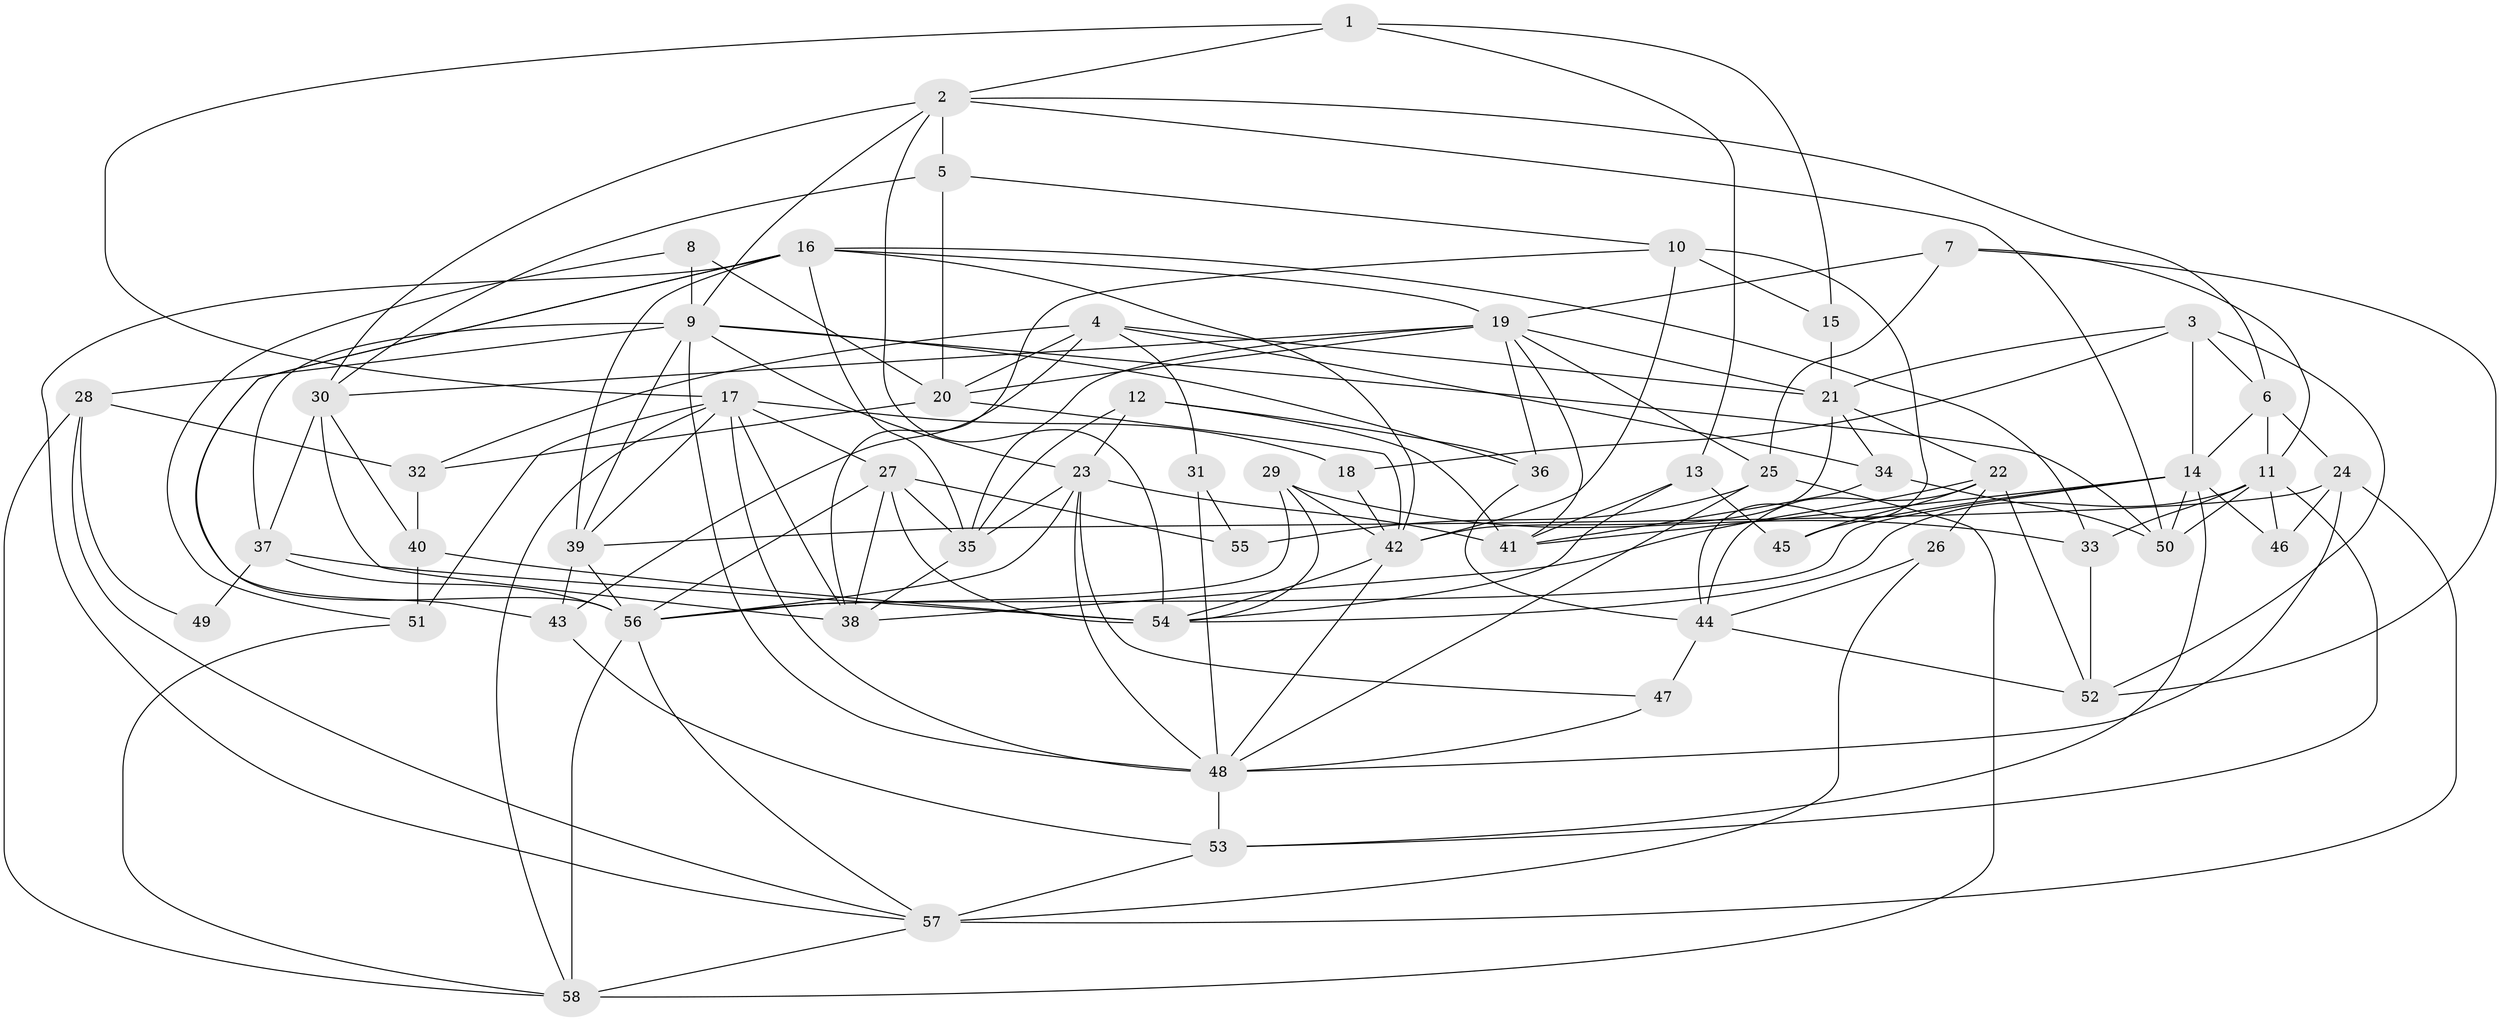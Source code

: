 // original degree distribution, {3: 0.3017241379310345, 4: 0.28448275862068967, 2: 0.08620689655172414, 5: 0.20689655172413793, 6: 0.09482758620689655, 7: 0.02586206896551724}
// Generated by graph-tools (version 1.1) at 2025/02/03/09/25 03:02:15]
// undirected, 58 vertices, 154 edges
graph export_dot {
graph [start="1"]
  node [color=gray90,style=filled];
  1;
  2;
  3;
  4;
  5;
  6;
  7;
  8;
  9;
  10;
  11;
  12;
  13;
  14;
  15;
  16;
  17;
  18;
  19;
  20;
  21;
  22;
  23;
  24;
  25;
  26;
  27;
  28;
  29;
  30;
  31;
  32;
  33;
  34;
  35;
  36;
  37;
  38;
  39;
  40;
  41;
  42;
  43;
  44;
  45;
  46;
  47;
  48;
  49;
  50;
  51;
  52;
  53;
  54;
  55;
  56;
  57;
  58;
  1 -- 2 [weight=1.0];
  1 -- 13 [weight=1.0];
  1 -- 15 [weight=2.0];
  1 -- 17 [weight=2.0];
  2 -- 5 [weight=1.0];
  2 -- 6 [weight=1.0];
  2 -- 9 [weight=1.0];
  2 -- 30 [weight=1.0];
  2 -- 50 [weight=1.0];
  2 -- 54 [weight=1.0];
  3 -- 6 [weight=1.0];
  3 -- 14 [weight=1.0];
  3 -- 18 [weight=1.0];
  3 -- 21 [weight=1.0];
  3 -- 52 [weight=1.0];
  4 -- 20 [weight=2.0];
  4 -- 21 [weight=1.0];
  4 -- 31 [weight=1.0];
  4 -- 32 [weight=1.0];
  4 -- 34 [weight=1.0];
  4 -- 43 [weight=1.0];
  5 -- 10 [weight=1.0];
  5 -- 20 [weight=1.0];
  5 -- 30 [weight=1.0];
  6 -- 11 [weight=1.0];
  6 -- 14 [weight=1.0];
  6 -- 24 [weight=1.0];
  7 -- 11 [weight=1.0];
  7 -- 19 [weight=1.0];
  7 -- 25 [weight=1.0];
  7 -- 52 [weight=1.0];
  8 -- 9 [weight=1.0];
  8 -- 20 [weight=1.0];
  8 -- 51 [weight=1.0];
  9 -- 23 [weight=1.0];
  9 -- 28 [weight=1.0];
  9 -- 36 [weight=1.0];
  9 -- 37 [weight=1.0];
  9 -- 39 [weight=1.0];
  9 -- 48 [weight=1.0];
  9 -- 50 [weight=1.0];
  10 -- 15 [weight=1.0];
  10 -- 38 [weight=1.0];
  10 -- 42 [weight=1.0];
  10 -- 44 [weight=1.0];
  11 -- 33 [weight=1.0];
  11 -- 46 [weight=2.0];
  11 -- 50 [weight=1.0];
  11 -- 53 [weight=1.0];
  11 -- 54 [weight=1.0];
  12 -- 23 [weight=1.0];
  12 -- 35 [weight=1.0];
  12 -- 36 [weight=1.0];
  12 -- 41 [weight=1.0];
  13 -- 41 [weight=1.0];
  13 -- 45 [weight=1.0];
  13 -- 54 [weight=1.0];
  14 -- 41 [weight=1.0];
  14 -- 45 [weight=1.0];
  14 -- 46 [weight=1.0];
  14 -- 50 [weight=2.0];
  14 -- 53 [weight=1.0];
  14 -- 56 [weight=2.0];
  15 -- 21 [weight=2.0];
  16 -- 19 [weight=1.0];
  16 -- 33 [weight=1.0];
  16 -- 35 [weight=1.0];
  16 -- 39 [weight=1.0];
  16 -- 42 [weight=1.0];
  16 -- 43 [weight=1.0];
  16 -- 56 [weight=1.0];
  16 -- 57 [weight=1.0];
  17 -- 18 [weight=1.0];
  17 -- 27 [weight=1.0];
  17 -- 38 [weight=1.0];
  17 -- 39 [weight=1.0];
  17 -- 48 [weight=1.0];
  17 -- 51 [weight=2.0];
  17 -- 58 [weight=1.0];
  18 -- 42 [weight=1.0];
  19 -- 20 [weight=1.0];
  19 -- 21 [weight=1.0];
  19 -- 25 [weight=1.0];
  19 -- 30 [weight=1.0];
  19 -- 35 [weight=1.0];
  19 -- 36 [weight=1.0];
  19 -- 41 [weight=1.0];
  20 -- 32 [weight=1.0];
  20 -- 42 [weight=1.0];
  21 -- 22 [weight=1.0];
  21 -- 34 [weight=1.0];
  21 -- 42 [weight=1.0];
  22 -- 26 [weight=2.0];
  22 -- 38 [weight=1.0];
  22 -- 44 [weight=1.0];
  22 -- 45 [weight=1.0];
  22 -- 52 [weight=1.0];
  23 -- 35 [weight=1.0];
  23 -- 41 [weight=1.0];
  23 -- 47 [weight=1.0];
  23 -- 48 [weight=1.0];
  23 -- 56 [weight=1.0];
  24 -- 39 [weight=1.0];
  24 -- 46 [weight=1.0];
  24 -- 48 [weight=1.0];
  24 -- 57 [weight=1.0];
  25 -- 48 [weight=1.0];
  25 -- 55 [weight=1.0];
  25 -- 58 [weight=1.0];
  26 -- 44 [weight=1.0];
  26 -- 57 [weight=2.0];
  27 -- 35 [weight=1.0];
  27 -- 38 [weight=1.0];
  27 -- 54 [weight=1.0];
  27 -- 55 [weight=1.0];
  27 -- 56 [weight=1.0];
  28 -- 32 [weight=2.0];
  28 -- 49 [weight=1.0];
  28 -- 57 [weight=1.0];
  28 -- 58 [weight=1.0];
  29 -- 33 [weight=1.0];
  29 -- 42 [weight=1.0];
  29 -- 54 [weight=1.0];
  29 -- 56 [weight=1.0];
  30 -- 37 [weight=1.0];
  30 -- 38 [weight=1.0];
  30 -- 40 [weight=1.0];
  31 -- 48 [weight=2.0];
  31 -- 55 [weight=2.0];
  32 -- 40 [weight=1.0];
  33 -- 52 [weight=1.0];
  34 -- 41 [weight=1.0];
  34 -- 50 [weight=1.0];
  35 -- 38 [weight=1.0];
  36 -- 44 [weight=1.0];
  37 -- 49 [weight=1.0];
  37 -- 54 [weight=2.0];
  37 -- 56 [weight=1.0];
  39 -- 43 [weight=1.0];
  39 -- 56 [weight=1.0];
  40 -- 51 [weight=1.0];
  40 -- 54 [weight=1.0];
  42 -- 48 [weight=1.0];
  42 -- 54 [weight=1.0];
  43 -- 53 [weight=1.0];
  44 -- 47 [weight=1.0];
  44 -- 52 [weight=1.0];
  47 -- 48 [weight=1.0];
  48 -- 53 [weight=1.0];
  51 -- 58 [weight=1.0];
  53 -- 57 [weight=1.0];
  56 -- 57 [weight=1.0];
  56 -- 58 [weight=2.0];
  57 -- 58 [weight=1.0];
}
